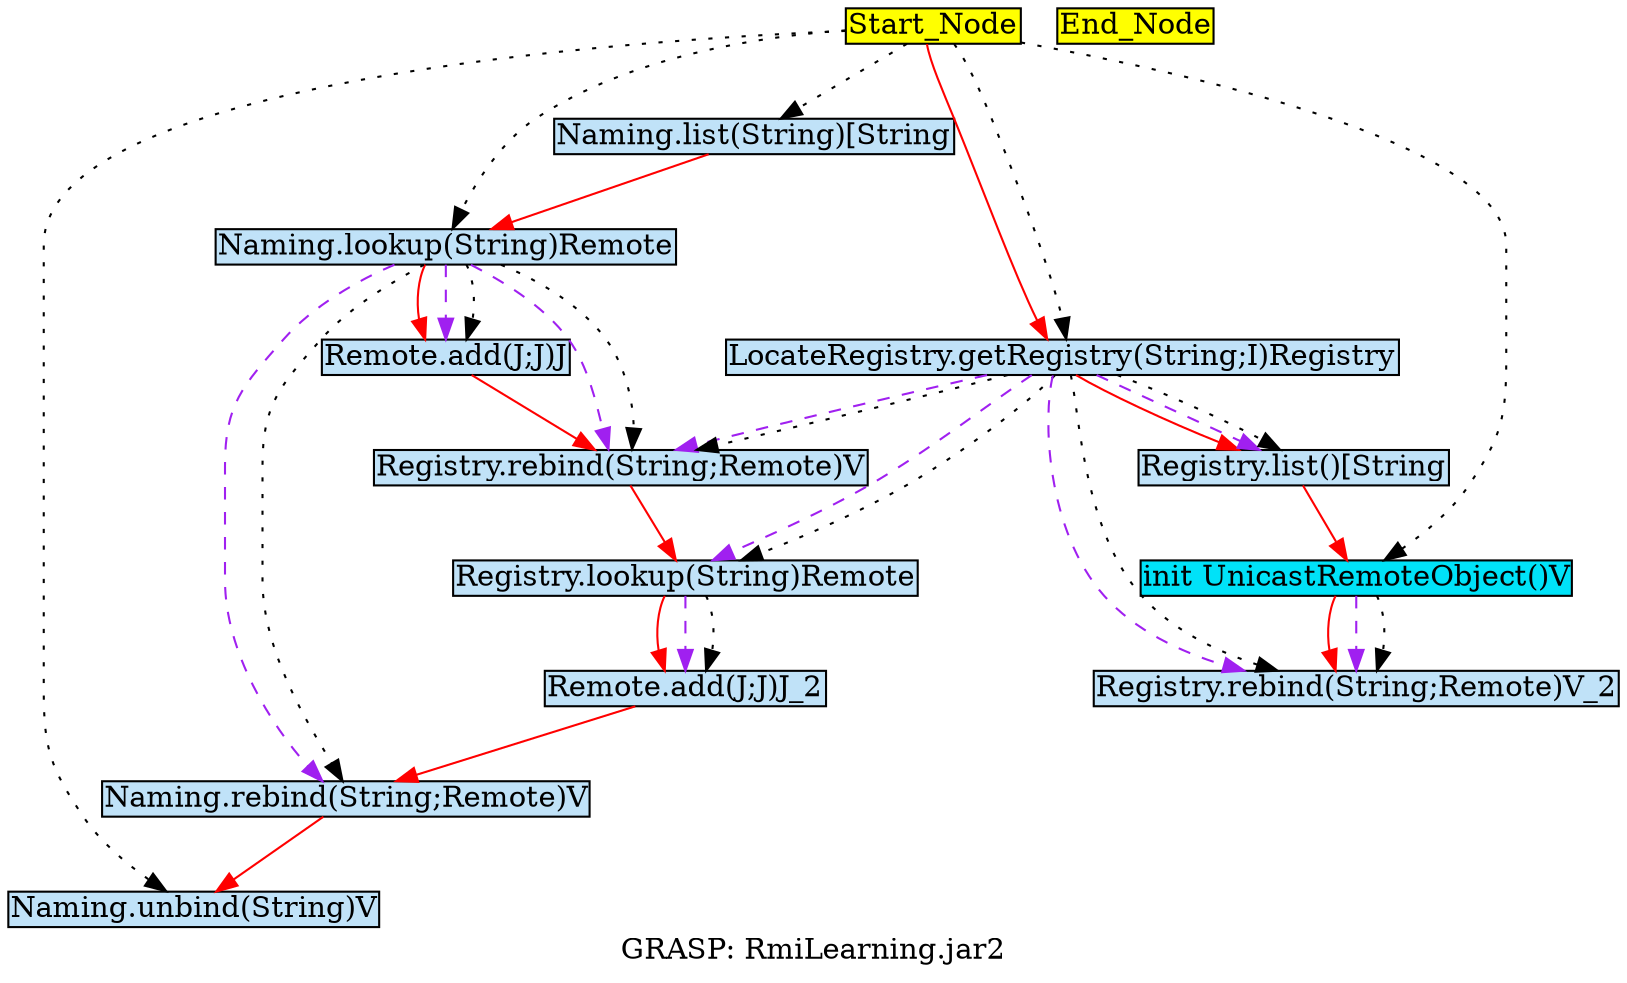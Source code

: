 digraph G {
	graph[label="GRASP: RmiLearning.jar2"];	node[style=filled,fillcolor ="white",shape=box,margin=0.02,width=0,height=0];
	"Start_Node"[fillcolor ="yellow",style="filled" ];
	"Naming.list(String)[String"[fillcolor ="#c0e2f8",style="filled" ];
	"Registry.rebind(String;Remote)V"[fillcolor ="#c0e2f8",style="filled" ];
	"Remote.add(J;J)J"[fillcolor ="#c0e2f8",style="filled" ];
	"LocateRegistry.getRegistry(String;I)Registry"[fillcolor ="#c0e2f8",style="filled" ];
	"Registry.lookup(String)Remote"[fillcolor ="#c0e2f8",style="filled" ];
	"Naming.rebind(String;Remote)V"[fillcolor ="#c0e2f8",style="filled" ];
	"init UnicastRemoteObject()V"[fillcolor ="#00e2f8",style="filled" ];
	"Registry.list()[String"[fillcolor ="#c0e2f8",style="filled" ];
	"Naming.lookup(String)Remote"[fillcolor ="#c0e2f8",style="filled" ];
	"Remote.add(J;J)J_2"[fillcolor ="#c0e2f8",style="filled" ];
	"End_Node"[fillcolor ="yellow",style="filled" ];
	"Naming.unbind(String)V"[fillcolor ="#c0e2f8",style="filled" ];
	"Registry.rebind(String;Remote)V_2"[fillcolor ="#c0e2f8",style="filled" ];
	"Start_Node"[fillcolor ="yellow",style="filled" ];
	"Naming.list(String)[String" -> "Naming.lookup(String)Remote"[color="red",style=solid];
	"Registry.rebind(String;Remote)V" -> "Registry.lookup(String)Remote"[color="red",style=solid];
	"Remote.add(J;J)J" -> "Registry.rebind(String;Remote)V"[color="red",style=solid];
	"LocateRegistry.getRegistry(String;I)Registry" -> "Registry.lookup(String)Remote"[color="purple",style=dashed];
	"LocateRegistry.getRegistry(String;I)Registry" -> "Registry.lookup(String)Remote"[color="black",style=dotted];
	"LocateRegistry.getRegistry(String;I)Registry" -> "Registry.rebind(String;Remote)V"[color="purple",style=dashed];
	"LocateRegistry.getRegistry(String;I)Registry" -> "Registry.rebind(String;Remote)V"[color="black",style=dotted];
	"LocateRegistry.getRegistry(String;I)Registry" -> "Registry.list()[String"[color="red",style=solid];
	"LocateRegistry.getRegistry(String;I)Registry" -> "Registry.list()[String"[color="purple",style=dashed];
	"LocateRegistry.getRegistry(String;I)Registry" -> "Registry.list()[String"[color="black",style=dotted];
	"LocateRegistry.getRegistry(String;I)Registry" -> "Registry.rebind(String;Remote)V_2"[color="purple",style=dashed];
	"LocateRegistry.getRegistry(String;I)Registry" -> "Registry.rebind(String;Remote)V_2"[color="black",style=dotted];
	"Registry.lookup(String)Remote" -> "Remote.add(J;J)J_2"[color="red",style=solid];
	"Registry.lookup(String)Remote" -> "Remote.add(J;J)J_2"[color="purple",style=dashed];
	"Registry.lookup(String)Remote" -> "Remote.add(J;J)J_2"[color="black",style=dotted];
	"Naming.rebind(String;Remote)V" -> "Naming.unbind(String)V"[color="red",style=solid];
	"init UnicastRemoteObject()V" -> "Registry.rebind(String;Remote)V_2"[color="red",style=solid];
	"init UnicastRemoteObject()V" -> "Registry.rebind(String;Remote)V_2"[color="purple",style=dashed];
	"init UnicastRemoteObject()V" -> "Registry.rebind(String;Remote)V_2"[color="black",style=dotted];
	"Registry.list()[String" -> "init UnicastRemoteObject()V"[color="red",style=solid];
	"Naming.lookup(String)Remote" -> "Naming.rebind(String;Remote)V"[color="purple",style=dashed];
	"Naming.lookup(String)Remote" -> "Naming.rebind(String;Remote)V"[color="black",style=dotted];
	"Naming.lookup(String)Remote" -> "Registry.rebind(String;Remote)V"[color="purple",style=dashed];
	"Naming.lookup(String)Remote" -> "Registry.rebind(String;Remote)V"[color="black",style=dotted];
	"Naming.lookup(String)Remote" -> "Remote.add(J;J)J"[color="red",style=solid];
	"Naming.lookup(String)Remote" -> "Remote.add(J;J)J"[color="purple",style=dashed];
	"Naming.lookup(String)Remote" -> "Remote.add(J;J)J"[color="black",style=dotted];
	"Remote.add(J;J)J_2" -> "Naming.rebind(String;Remote)V"[color="red",style=solid];
	"Start_Node" -> "Naming.list(String)[String"[color="black",style=dotted];
	"Start_Node" -> "init UnicastRemoteObject()V"[color="black",style=dotted];
	"Start_Node" -> "Naming.lookup(String)Remote"[color="black",style=dotted];
	"Start_Node" -> "Naming.unbind(String)V"[color="black",style=dotted];
	"Start_Node" -> "LocateRegistry.getRegistry(String;I)Registry"[color="red",style=solid];
	"Start_Node" -> "LocateRegistry.getRegistry(String;I)Registry"[color="black",style=dotted];
}
